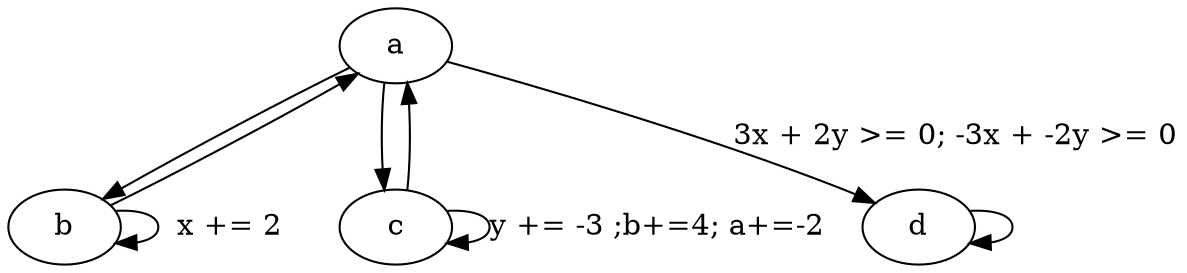 /* e.g. try this formulae:
 ( ((aU[997/1000]c)&(bU[3/1000]c)) & F(c&FGe) ) with n=20
 ( ((aU[1/101]c)&(bU[100/101]c)) & F((a&Xb)&X((bU[1/101]d)&(cU[100/101]d))) ) with n=28
 */
digraph G {
  0 [label="a"];
  1 [label="b"];
  2 [label="c"];
  3 [label="d"];
  0 -> 1, 2;
  1 -> 1 [label="  x += 2  "];
  1 -> 0;
  2 -> 2 [label="y += -3 ;b+=4; a+=-2"];
  2 -> 0;
  0 -> 3 [label="3x + 2y >= 0; -3x + -2y >= 0"];
  3 -> 3;
}

